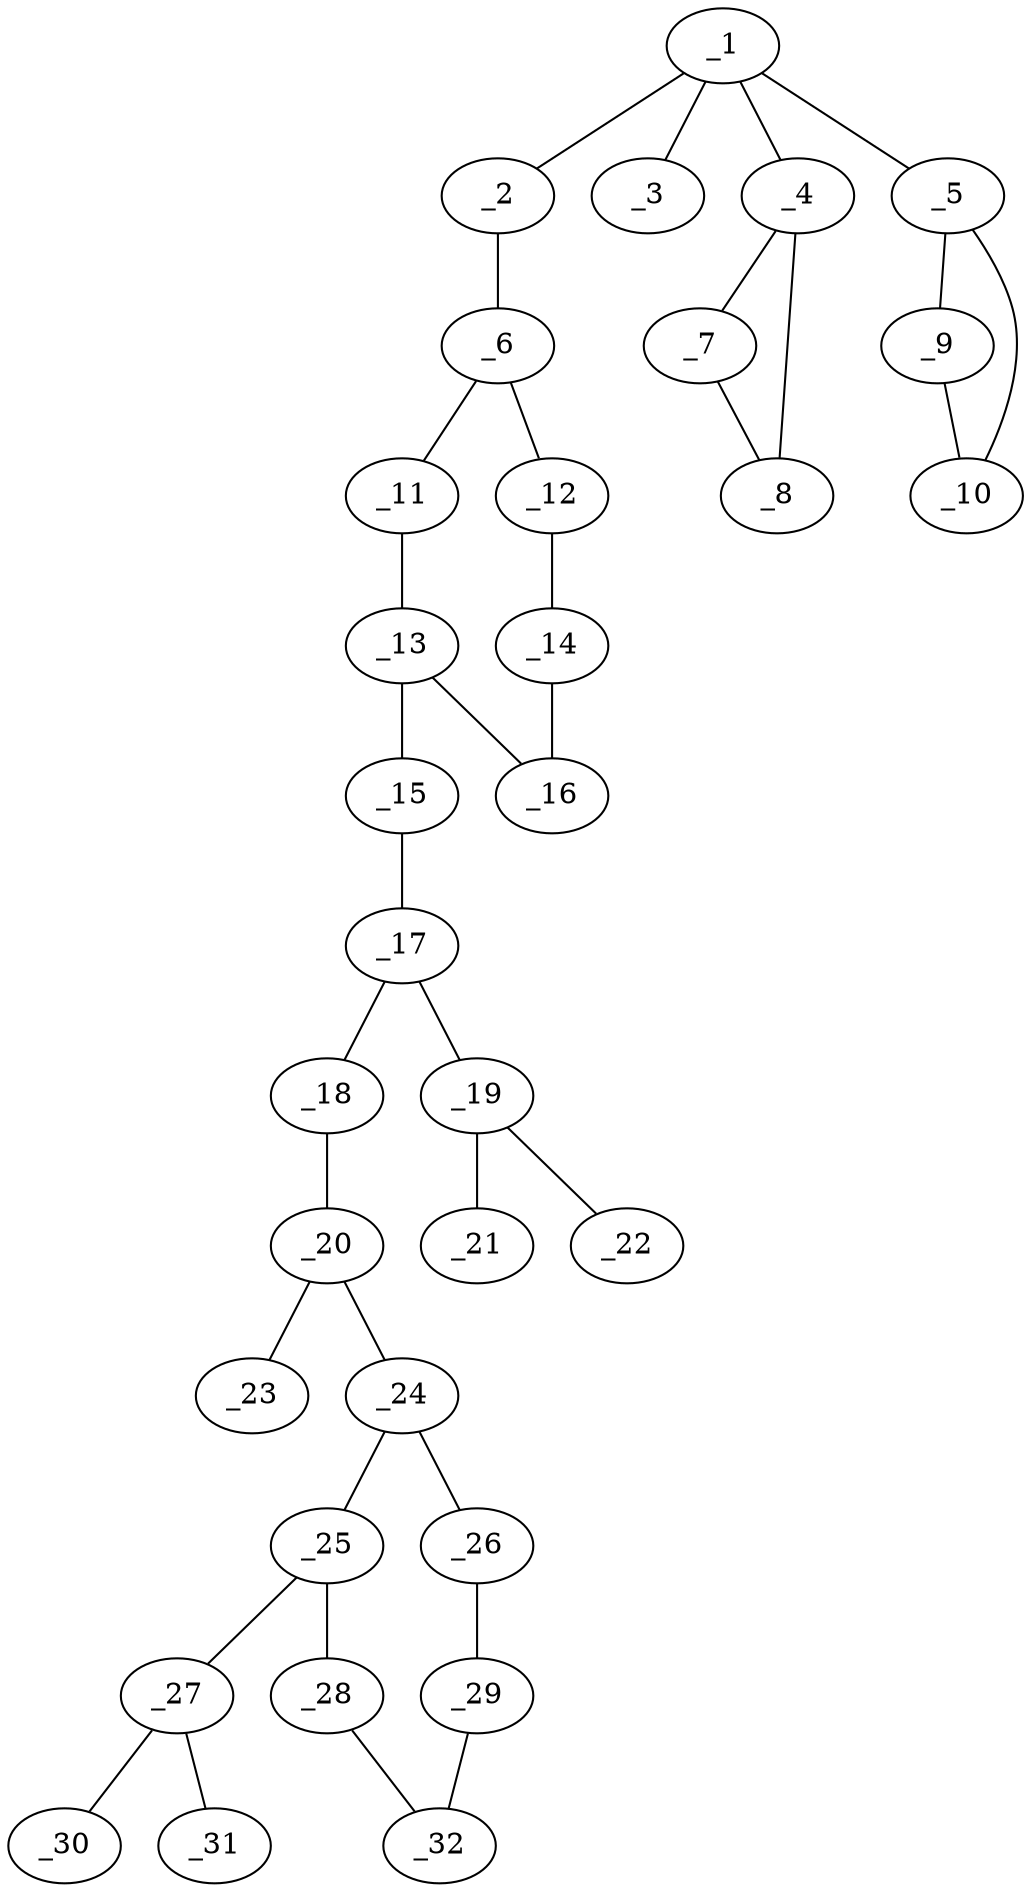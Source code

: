 graph molid70804 {
	_1	 [charge=0,
		chem=6,
		symbol="P  ",
		x="8.0622",
		y="3.567"];
	_2	 [charge=0,
		chem=4,
		symbol="N  ",
		x="8.0622",
		y="2.567"];
	_1 -- _2	 [valence=1];
	_3	 [charge=0,
		chem=2,
		symbol="O  ",
		x="7.0622",
		y="3.567"];
	_1 -- _3	 [valence=2];
	_4	 [charge=0,
		chem=4,
		symbol="N  ",
		x="8.0622",
		y="4.567"];
	_1 -- _4	 [valence=1];
	_5	 [charge=0,
		chem=4,
		symbol="N  ",
		x="9.0622",
		y="3.567"];
	_1 -- _5	 [valence=1];
	_6	 [charge=0,
		chem=1,
		symbol="C  ",
		x="7.1962",
		y="2.067"];
	_2 -- _6	 [valence=1];
	_7	 [charge=0,
		chem=1,
		symbol="C  ",
		x="7.5622",
		y="5.433"];
	_4 -- _7	 [valence=1];
	_8	 [charge=0,
		chem=1,
		symbol="C  ",
		x="8.5622",
		y="5.433"];
	_4 -- _8	 [valence=1];
	_9	 [charge=0,
		chem=1,
		symbol="C  ",
		x="9.9282",
		y="4.067"];
	_5 -- _9	 [valence=1];
	_10	 [charge=0,
		chem=1,
		symbol="C  ",
		x="9.9282",
		y="3.067"];
	_5 -- _10	 [valence=1];
	_11	 [charge=0,
		chem=1,
		symbol="C  ",
		x="7.1962",
		y="1.067"];
	_6 -- _11	 [valence=2];
	_12	 [charge=0,
		chem=1,
		symbol="C  ",
		x="6.3302",
		y="2.567"];
	_6 -- _12	 [valence=1];
	_7 -- _8	 [valence=1];
	_9 -- _10	 [valence=1];
	_13	 [charge=0,
		chem=1,
		symbol="C  ",
		x="6.3301",
		y="0.567"];
	_11 -- _13	 [valence=1];
	_14	 [charge=0,
		chem=1,
		symbol="C  ",
		x="5.4641",
		y="2.067"];
	_12 -- _14	 [valence=2];
	_15	 [charge=0,
		chem=1,
		symbol="C  ",
		x="6.3301",
		y="-0.433"];
	_13 -- _15	 [valence=1];
	_16	 [charge=0,
		chem=1,
		symbol="C  ",
		x="5.4641",
		y="1.067"];
	_13 -- _16	 [valence=2];
	_14 -- _16	 [valence=1];
	_17	 [charge=0,
		chem=1,
		symbol="C  ",
		x="5.4641",
		y="-0.933"];
	_15 -- _17	 [valence=1];
	_18	 [charge=0,
		chem=4,
		symbol="N  ",
		x="5.4641",
		y="-1.933"];
	_17 -- _18	 [valence=1];
	_19	 [charge=0,
		chem=1,
		symbol="C  ",
		x="4.5981",
		y="-0.433"];
	_17 -- _19	 [valence=1];
	_20	 [charge=0,
		chem=1,
		symbol="C  ",
		x="4.5981",
		y="-2.433"];
	_18 -- _20	 [valence=1];
	_21	 [charge=0,
		chem=2,
		symbol="O  ",
		x="4.5981",
		y="0.567"];
	_19 -- _21	 [valence=2];
	_22	 [charge=0,
		chem=2,
		symbol="O  ",
		x="3.7321",
		y="-0.933"];
	_19 -- _22	 [valence=1];
	_23	 [charge=0,
		chem=2,
		symbol="O  ",
		x="3.7321",
		y="-1.933"];
	_20 -- _23	 [valence=2];
	_24	 [charge=0,
		chem=1,
		symbol="C  ",
		x="4.5981",
		y="-3.433"];
	_20 -- _24	 [valence=1];
	_25	 [charge=0,
		chem=1,
		symbol="C  ",
		x="3.7321",
		y="-3.933"];
	_24 -- _25	 [valence=2];
	_26	 [charge=0,
		chem=1,
		symbol="C  ",
		x="5.4641",
		y="-3.933"];
	_24 -- _26	 [valence=1];
	_27	 [charge=0,
		chem=1,
		symbol="C  ",
		x="2.866",
		y="-3.433"];
	_25 -- _27	 [valence=1];
	_28	 [charge=0,
		chem=1,
		symbol="C  ",
		x="3.732",
		y="-4.933"];
	_25 -- _28	 [valence=1];
	_29	 [charge=0,
		chem=1,
		symbol="C  ",
		x="5.4641",
		y="-4.933"];
	_26 -- _29	 [valence=2];
	_30	 [charge=0,
		chem=2,
		symbol="O  ",
		x=2,
		y="-3.933"];
	_27 -- _30	 [valence=2];
	_31	 [charge=0,
		chem=2,
		symbol="O  ",
		x="2.866",
		y="-2.433"];
	_27 -- _31	 [valence=1];
	_32	 [charge=0,
		chem=1,
		symbol="C  ",
		x="4.5981",
		y="-5.433"];
	_28 -- _32	 [valence=2];
	_29 -- _32	 [valence=1];
}
